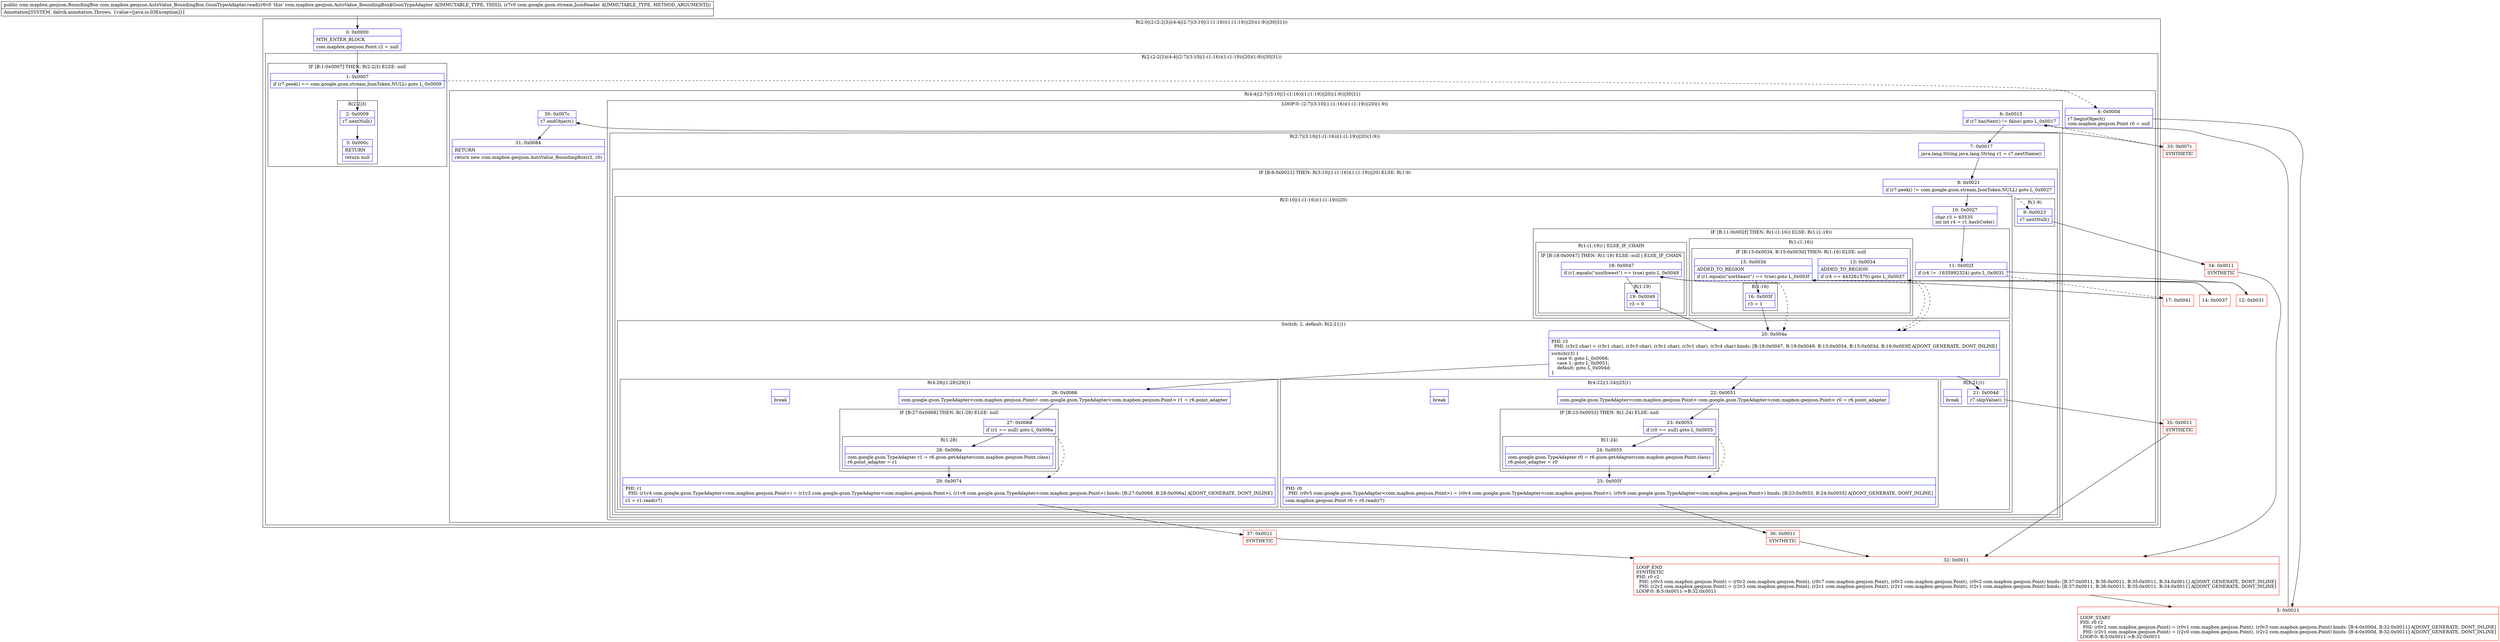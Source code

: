 digraph "CFG forcom.mapbox.geojson.AutoValue_BoundingBox.GsonTypeAdapter.read(Lcom\/google\/gson\/stream\/JsonReader;)Lcom\/mapbox\/geojson\/BoundingBox;" {
subgraph cluster_Region_1380982348 {
label = "R(2:0|(2:(2:2|3)|(4:4|(2:7|(3:10|(1:(1:16))(1:(1:19))|20)(1:9))|30|31)))";
node [shape=record,color=blue];
Node_0 [shape=record,label="{0\:\ 0x0000|MTH_ENTER_BLOCK\l|com.mapbox.geojson.Point r2 = null\l}"];
subgraph cluster_Region_765450099 {
label = "R(2:(2:2|3)|(4:4|(2:7|(3:10|(1:(1:16))(1:(1:19))|20)(1:9))|30|31))";
node [shape=record,color=blue];
subgraph cluster_IfRegion_1912595060 {
label = "IF [B:1:0x0007] THEN: R(2:2|3) ELSE: null";
node [shape=record,color=blue];
Node_1 [shape=record,label="{1\:\ 0x0007|if (r7.peek() == com.google.gson.stream.JsonToken.NULL) goto L_0x0009\l}"];
subgraph cluster_Region_2123982099 {
label = "R(2:2|3)";
node [shape=record,color=blue];
Node_2 [shape=record,label="{2\:\ 0x0009|r7.nextNull()\l}"];
Node_3 [shape=record,label="{3\:\ 0x000c|RETURN\l|return null\l}"];
}
}
subgraph cluster_Region_1247214040 {
label = "R(4:4|(2:7|(3:10|(1:(1:16))(1:(1:19))|20)(1:9))|30|31)";
node [shape=record,color=blue];
Node_4 [shape=record,label="{4\:\ 0x000d|r7.beginObject()\lcom.mapbox.geojson.Point r0 = null\l}"];
subgraph cluster_LoopRegion_2126649846 {
label = "LOOP:0: (2:7|(3:10|(1:(1:16))(1:(1:19))|20)(1:9))";
node [shape=record,color=blue];
Node_6 [shape=record,label="{6\:\ 0x0015|if (r7.hasNext() != false) goto L_0x0017\l}"];
subgraph cluster_Region_1591285741 {
label = "R(2:7|(3:10|(1:(1:16))(1:(1:19))|20)(1:9))";
node [shape=record,color=blue];
Node_7 [shape=record,label="{7\:\ 0x0017|java.lang.String java.lang.String r1 = r7.nextName()\l}"];
subgraph cluster_IfRegion_758476050 {
label = "IF [B:8:0x0021] THEN: R(3:10|(1:(1:16))(1:(1:19))|20) ELSE: R(1:9)";
node [shape=record,color=blue];
Node_8 [shape=record,label="{8\:\ 0x0021|if (r7.peek() != com.google.gson.stream.JsonToken.NULL) goto L_0x0027\l}"];
subgraph cluster_Region_1159778201 {
label = "R(3:10|(1:(1:16))(1:(1:19))|20)";
node [shape=record,color=blue];
Node_10 [shape=record,label="{10\:\ 0x0027|char r3 = 65535\lint int r4 = r1.hashCode()\l}"];
subgraph cluster_IfRegion_571830212 {
label = "IF [B:11:0x002f] THEN: R(1:(1:16)) ELSE: R(1:(1:19))";
node [shape=record,color=blue];
Node_11 [shape=record,label="{11\:\ 0x002f|if (r4 != \-1635992324) goto L_0x0031\l}"];
subgraph cluster_Region_601343618 {
label = "R(1:(1:16))";
node [shape=record,color=blue];
subgraph cluster_IfRegion_952465116 {
label = "IF [B:13:0x0034, B:15:0x003d] THEN: R(1:16) ELSE: null";
node [shape=record,color=blue];
Node_13 [shape=record,label="{13\:\ 0x0034|ADDED_TO_REGION\l|if (r4 == 443261570) goto L_0x0037\l}"];
Node_15 [shape=record,label="{15\:\ 0x003d|ADDED_TO_REGION\l|if (r1.equals(\"northeast\") == true) goto L_0x003f\l}"];
subgraph cluster_Region_789827670 {
label = "R(1:16)";
node [shape=record,color=blue];
Node_16 [shape=record,label="{16\:\ 0x003f|r3 = 1\l}"];
}
}
}
subgraph cluster_Region_374574614 {
label = "R(1:(1:19)) | ELSE_IF_CHAIN\l";
node [shape=record,color=blue];
subgraph cluster_IfRegion_2063372436 {
label = "IF [B:18:0x0047] THEN: R(1:19) ELSE: null | ELSE_IF_CHAIN\l";
node [shape=record,color=blue];
Node_18 [shape=record,label="{18\:\ 0x0047|if (r1.equals(\"southwest\") == true) goto L_0x0049\l}"];
subgraph cluster_Region_1821148761 {
label = "R(1:19)";
node [shape=record,color=blue];
Node_19 [shape=record,label="{19\:\ 0x0049|r3 = 0\l}"];
}
}
}
}
subgraph cluster_SwitchRegion_1022566654 {
label = "Switch: 2, default: R(2:21|1)";
node [shape=record,color=blue];
Node_20 [shape=record,label="{20\:\ 0x004a|PHI: r3 \l  PHI: (r3v2 char) = (r3v1 char), (r3v3 char), (r3v1 char), (r3v1 char), (r3v4 char) binds: [B:18:0x0047, B:19:0x0049, B:13:0x0034, B:15:0x003d, B:16:0x003f] A[DONT_GENERATE, DONT_INLINE]\l|switch(r3) \{\l    case 0: goto L_0x0066;\l    case 1: goto L_0x0051;\l    default: goto L_0x004d;\l\}\l}"];
subgraph cluster_Region_1768837518 {
label = "R(4:26|(1:28)|29|1)";
node [shape=record,color=blue];
Node_26 [shape=record,label="{26\:\ 0x0066|com.google.gson.TypeAdapter\<com.mapbox.geojson.Point\> com.google.gson.TypeAdapter\<com.mapbox.geojson.Point\> r1 = r6.point_adapter\l}"];
subgraph cluster_IfRegion_453210099 {
label = "IF [B:27:0x0068] THEN: R(1:28) ELSE: null";
node [shape=record,color=blue];
Node_27 [shape=record,label="{27\:\ 0x0068|if (r1 == null) goto L_0x006a\l}"];
subgraph cluster_Region_715361169 {
label = "R(1:28)";
node [shape=record,color=blue];
Node_28 [shape=record,label="{28\:\ 0x006a|com.google.gson.TypeAdapter r1 = r6.gson.getAdapter(com.mapbox.geojson.Point.class)\lr6.point_adapter = r1\l}"];
}
}
Node_29 [shape=record,label="{29\:\ 0x0074|PHI: r1 \l  PHI: (r1v4 com.google.gson.TypeAdapter\<com.mapbox.geojson.Point\>) = (r1v3 com.google.gson.TypeAdapter\<com.mapbox.geojson.Point\>), (r1v8 com.google.gson.TypeAdapter\<com.mapbox.geojson.Point\>) binds: [B:27:0x0068, B:28:0x006a] A[DONT_GENERATE, DONT_INLINE]\l|r2 = r1.read(r7)\l}"];
Node_InsnContainer_2024810627 [shape=record,label="{|break\l}"];
}
subgraph cluster_Region_204069466 {
label = "R(4:22|(1:24)|25|1)";
node [shape=record,color=blue];
Node_22 [shape=record,label="{22\:\ 0x0051|com.google.gson.TypeAdapter\<com.mapbox.geojson.Point\> com.google.gson.TypeAdapter\<com.mapbox.geojson.Point\> r0 = r6.point_adapter\l}"];
subgraph cluster_IfRegion_925924348 {
label = "IF [B:23:0x0053] THEN: R(1:24) ELSE: null";
node [shape=record,color=blue];
Node_23 [shape=record,label="{23\:\ 0x0053|if (r0 == null) goto L_0x0055\l}"];
subgraph cluster_Region_1045584061 {
label = "R(1:24)";
node [shape=record,color=blue];
Node_24 [shape=record,label="{24\:\ 0x0055|com.google.gson.TypeAdapter r0 = r6.gson.getAdapter(com.mapbox.geojson.Point.class)\lr6.point_adapter = r0\l}"];
}
}
Node_25 [shape=record,label="{25\:\ 0x005f|PHI: r0 \l  PHI: (r0v5 com.google.gson.TypeAdapter\<com.mapbox.geojson.Point\>) = (r0v4 com.google.gson.TypeAdapter\<com.mapbox.geojson.Point\>), (r0v9 com.google.gson.TypeAdapter\<com.mapbox.geojson.Point\>) binds: [B:23:0x0053, B:24:0x0055] A[DONT_GENERATE, DONT_INLINE]\l|com.mapbox.geojson.Point r0 = r0.read(r7)\l}"];
Node_InsnContainer_2120980346 [shape=record,label="{|break\l}"];
}
subgraph cluster_Region_1662365155 {
label = "R(2:21|1)";
node [shape=record,color=blue];
Node_21 [shape=record,label="{21\:\ 0x004d|r7.skipValue()\l}"];
Node_InsnContainer_1773972649 [shape=record,label="{|break\l}"];
}
}
}
subgraph cluster_Region_271672621 {
label = "R(1:9)";
node [shape=record,color=blue];
Node_9 [shape=record,label="{9\:\ 0x0023|r7.nextNull()\l}"];
}
}
}
}
Node_30 [shape=record,label="{30\:\ 0x007c|r7.endObject()\l}"];
Node_31 [shape=record,label="{31\:\ 0x0084|RETURN\l|return new com.mapbox.geojson.AutoValue_BoundingBox(r2, r0)\l}"];
}
}
}
Node_5 [shape=record,color=red,label="{5\:\ 0x0011|LOOP_START\lPHI: r0 r2 \l  PHI: (r0v2 com.mapbox.geojson.Point) = (r0v1 com.mapbox.geojson.Point), (r0v3 com.mapbox.geojson.Point) binds: [B:4:0x000d, B:32:0x0011] A[DONT_GENERATE, DONT_INLINE]\l  PHI: (r2v1 com.mapbox.geojson.Point) = (r2v0 com.mapbox.geojson.Point), (r2v2 com.mapbox.geojson.Point) binds: [B:4:0x000d, B:32:0x0011] A[DONT_GENERATE, DONT_INLINE]\lLOOP:0: B:5:0x0011\-\>B:32:0x0011\l}"];
Node_12 [shape=record,color=red,label="{12\:\ 0x0031}"];
Node_14 [shape=record,color=red,label="{14\:\ 0x0037}"];
Node_17 [shape=record,color=red,label="{17\:\ 0x0041}"];
Node_32 [shape=record,color=red,label="{32\:\ 0x0011|LOOP_END\lSYNTHETIC\lPHI: r0 r2 \l  PHI: (r0v3 com.mapbox.geojson.Point) = (r0v2 com.mapbox.geojson.Point), (r0v7 com.mapbox.geojson.Point), (r0v2 com.mapbox.geojson.Point), (r0v2 com.mapbox.geojson.Point) binds: [B:37:0x0011, B:36:0x0011, B:35:0x0011, B:34:0x0011] A[DONT_GENERATE, DONT_INLINE]\l  PHI: (r2v2 com.mapbox.geojson.Point) = (r2v3 com.mapbox.geojson.Point), (r2v1 com.mapbox.geojson.Point), (r2v1 com.mapbox.geojson.Point), (r2v1 com.mapbox.geojson.Point) binds: [B:37:0x0011, B:36:0x0011, B:35:0x0011, B:34:0x0011] A[DONT_GENERATE, DONT_INLINE]\lLOOP:0: B:5:0x0011\-\>B:32:0x0011\l}"];
Node_33 [shape=record,color=red,label="{33\:\ 0x007c|SYNTHETIC\l}"];
Node_34 [shape=record,color=red,label="{34\:\ 0x0011|SYNTHETIC\l}"];
Node_35 [shape=record,color=red,label="{35\:\ 0x0011|SYNTHETIC\l}"];
Node_36 [shape=record,color=red,label="{36\:\ 0x0011|SYNTHETIC\l}"];
Node_37 [shape=record,color=red,label="{37\:\ 0x0011|SYNTHETIC\l}"];
MethodNode[shape=record,label="{public com.mapbox.geojson.BoundingBox com.mapbox.geojson.AutoValue_BoundingBox.GsonTypeAdapter.read((r6v0 'this' com.mapbox.geojson.AutoValue_BoundingBox$GsonTypeAdapter A[IMMUTABLE_TYPE, THIS]), (r7v0 com.google.gson.stream.JsonReader A[IMMUTABLE_TYPE, METHOD_ARGUMENT]))  | Annotation[SYSTEM, dalvik.annotation.Throws, \{value=[java.io.IOException]\}]\l}"];
MethodNode -> Node_0;
Node_0 -> Node_1;
Node_1 -> Node_2;
Node_1 -> Node_4[style=dashed];
Node_2 -> Node_3;
Node_4 -> Node_5;
Node_6 -> Node_7;
Node_6 -> Node_33[style=dashed];
Node_7 -> Node_8;
Node_8 -> Node_9[style=dashed];
Node_8 -> Node_10;
Node_10 -> Node_11;
Node_11 -> Node_12;
Node_11 -> Node_17[style=dashed];
Node_13 -> Node_14;
Node_13 -> Node_20[style=dashed];
Node_15 -> Node_16;
Node_15 -> Node_20[style=dashed];
Node_16 -> Node_20;
Node_18 -> Node_19;
Node_18 -> Node_20[style=dashed];
Node_19 -> Node_20;
Node_20 -> Node_21;
Node_20 -> Node_22;
Node_20 -> Node_26;
Node_26 -> Node_27;
Node_27 -> Node_28;
Node_27 -> Node_29[style=dashed];
Node_28 -> Node_29;
Node_29 -> Node_37;
Node_22 -> Node_23;
Node_23 -> Node_24;
Node_23 -> Node_25[style=dashed];
Node_24 -> Node_25;
Node_25 -> Node_36;
Node_21 -> Node_35;
Node_9 -> Node_34;
Node_30 -> Node_31;
Node_5 -> Node_6;
Node_12 -> Node_13;
Node_14 -> Node_15;
Node_17 -> Node_18;
Node_32 -> Node_5;
Node_33 -> Node_30;
Node_34 -> Node_32;
Node_35 -> Node_32;
Node_36 -> Node_32;
Node_37 -> Node_32;
}

